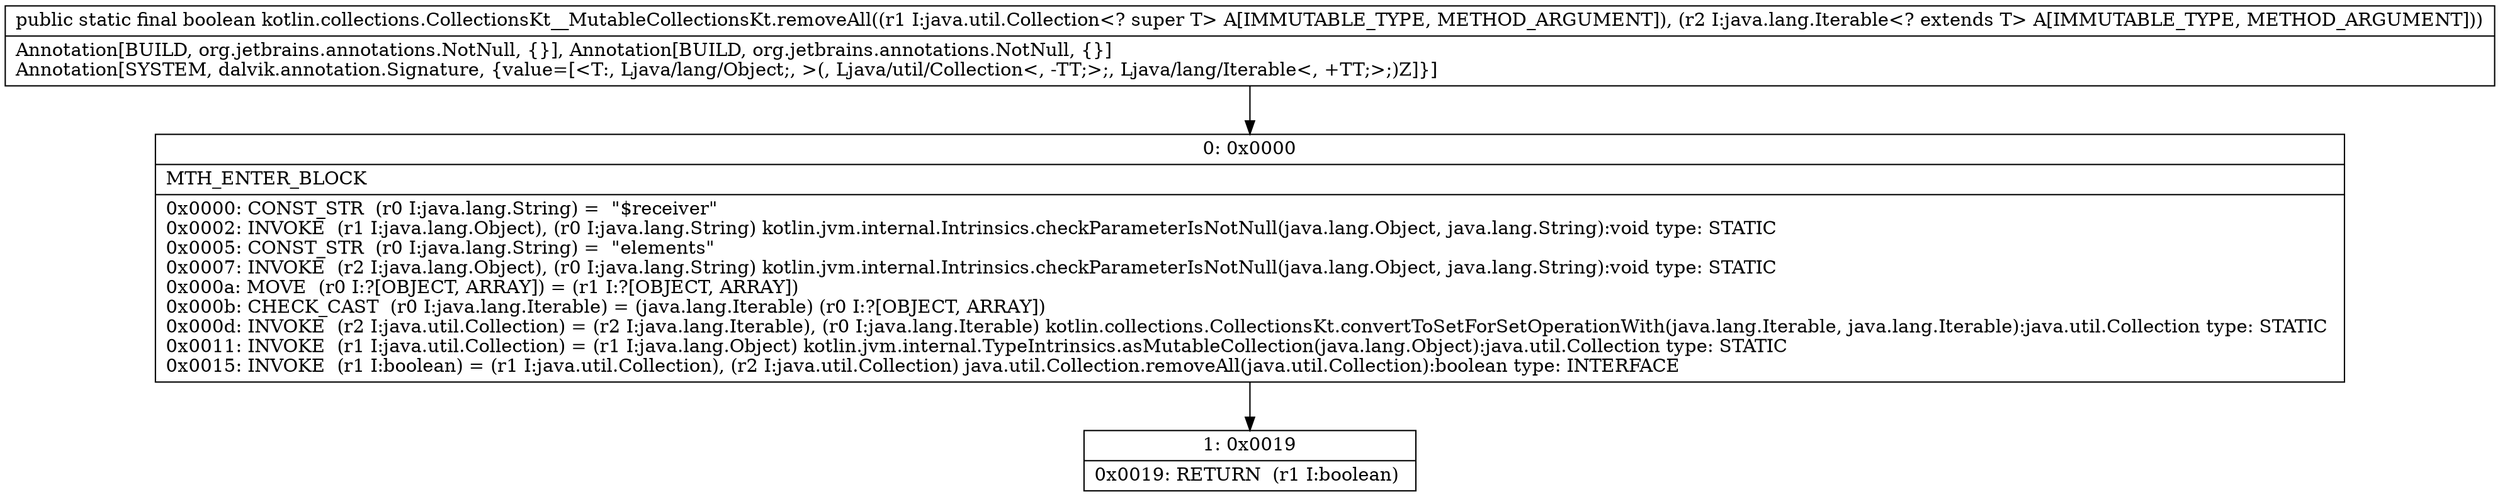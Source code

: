 digraph "CFG forkotlin.collections.CollectionsKt__MutableCollectionsKt.removeAll(Ljava\/util\/Collection;Ljava\/lang\/Iterable;)Z" {
Node_0 [shape=record,label="{0\:\ 0x0000|MTH_ENTER_BLOCK\l|0x0000: CONST_STR  (r0 I:java.lang.String) =  \"$receiver\" \l0x0002: INVOKE  (r1 I:java.lang.Object), (r0 I:java.lang.String) kotlin.jvm.internal.Intrinsics.checkParameterIsNotNull(java.lang.Object, java.lang.String):void type: STATIC \l0x0005: CONST_STR  (r0 I:java.lang.String) =  \"elements\" \l0x0007: INVOKE  (r2 I:java.lang.Object), (r0 I:java.lang.String) kotlin.jvm.internal.Intrinsics.checkParameterIsNotNull(java.lang.Object, java.lang.String):void type: STATIC \l0x000a: MOVE  (r0 I:?[OBJECT, ARRAY]) = (r1 I:?[OBJECT, ARRAY]) \l0x000b: CHECK_CAST  (r0 I:java.lang.Iterable) = (java.lang.Iterable) (r0 I:?[OBJECT, ARRAY]) \l0x000d: INVOKE  (r2 I:java.util.Collection) = (r2 I:java.lang.Iterable), (r0 I:java.lang.Iterable) kotlin.collections.CollectionsKt.convertToSetForSetOperationWith(java.lang.Iterable, java.lang.Iterable):java.util.Collection type: STATIC \l0x0011: INVOKE  (r1 I:java.util.Collection) = (r1 I:java.lang.Object) kotlin.jvm.internal.TypeIntrinsics.asMutableCollection(java.lang.Object):java.util.Collection type: STATIC \l0x0015: INVOKE  (r1 I:boolean) = (r1 I:java.util.Collection), (r2 I:java.util.Collection) java.util.Collection.removeAll(java.util.Collection):boolean type: INTERFACE \l}"];
Node_1 [shape=record,label="{1\:\ 0x0019|0x0019: RETURN  (r1 I:boolean) \l}"];
MethodNode[shape=record,label="{public static final boolean kotlin.collections.CollectionsKt__MutableCollectionsKt.removeAll((r1 I:java.util.Collection\<? super T\> A[IMMUTABLE_TYPE, METHOD_ARGUMENT]), (r2 I:java.lang.Iterable\<? extends T\> A[IMMUTABLE_TYPE, METHOD_ARGUMENT]))  | Annotation[BUILD, org.jetbrains.annotations.NotNull, \{\}], Annotation[BUILD, org.jetbrains.annotations.NotNull, \{\}]\lAnnotation[SYSTEM, dalvik.annotation.Signature, \{value=[\<T:, Ljava\/lang\/Object;, \>(, Ljava\/util\/Collection\<, \-TT;\>;, Ljava\/lang\/Iterable\<, +TT;\>;)Z]\}]\l}"];
MethodNode -> Node_0;
Node_0 -> Node_1;
}

